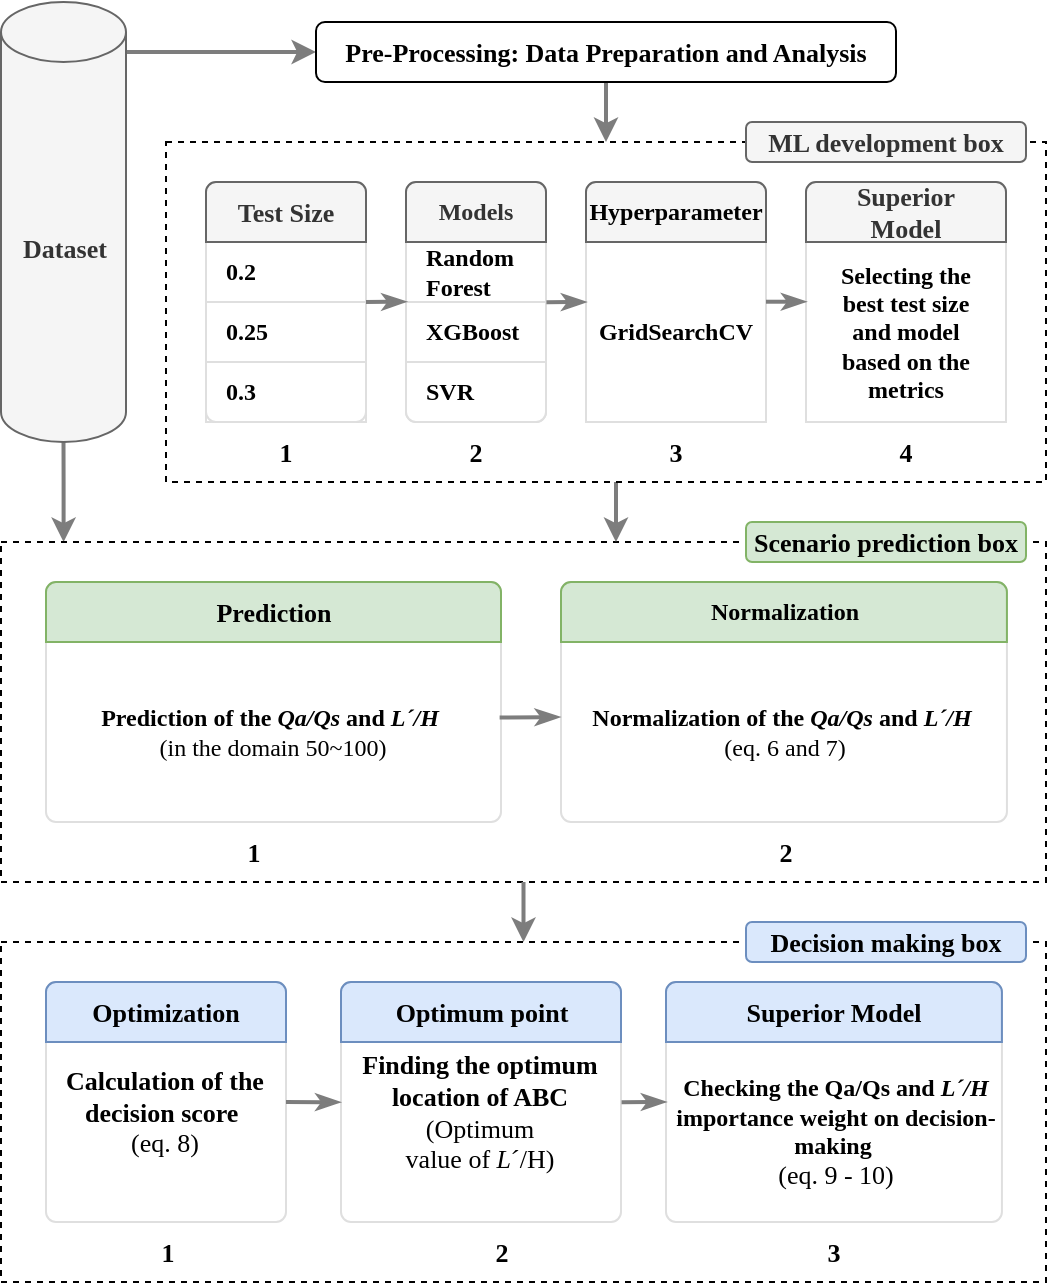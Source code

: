 <mxfile scale="1" border="0" version="27.0.9">
  <diagram name="Page-1" id="7BReFsHe6UEO880AmATz">
    <mxGraphModel dx="631" dy="694" grid="1" gridSize="10" guides="1" tooltips="1" connect="1" arrows="1" fold="1" page="1" pageScale="1" pageWidth="850" pageHeight="1100" math="0" shadow="0">
      <root>
        <mxCell id="0" />
        <mxCell id="1" parent="0" />
        <mxCell id="-x_oDkPowXnX1ukDSX_n-116" style="edgeStyle=orthogonalEdgeStyle;rounded=0;orthogonalLoop=1;jettySize=auto;html=1;entryX=0;entryY=0.5;entryDx=0;entryDy=0;strokeWidth=2;strokeColor=light-dark(#7d7d7d, #ededed);" parent="1" target="-x_oDkPowXnX1ukDSX_n-25" edge="1">
          <mxGeometry relative="1" as="geometry">
            <Array as="points">
              <mxPoint x="1500" y="85" />
            </Array>
            <mxPoint x="1500" y="80" as="sourcePoint" />
          </mxGeometry>
        </mxCell>
        <mxCell id="-x_oDkPowXnX1ukDSX_n-117" style="edgeStyle=orthogonalEdgeStyle;rounded=0;orthogonalLoop=1;jettySize=auto;html=1;exitX=0.5;exitY=1;exitDx=0;exitDy=0;exitPerimeter=0;strokeColor=#7D7D7D;strokeWidth=2;" parent="1" source="2I92U8_iT0CuXjrcCy3k-1" target="-x_oDkPowXnX1ukDSX_n-76" edge="1">
          <mxGeometry relative="1" as="geometry">
            <Array as="points">
              <mxPoint x="1479" y="300" />
              <mxPoint x="1479" y="300" />
            </Array>
            <mxPoint x="1470" y="300" as="sourcePoint" />
          </mxGeometry>
        </mxCell>
        <mxCell id="-x_oDkPowXnX1ukDSX_n-50" style="edgeStyle=orthogonalEdgeStyle;rounded=0;orthogonalLoop=1;jettySize=auto;html=1;strokeWidth=2;strokeColor=light-dark(#7d7d7d, #ededed);" parent="1" source="-x_oDkPowXnX1ukDSX_n-25" target="-x_oDkPowXnX1ukDSX_n-27" edge="1">
          <mxGeometry relative="1" as="geometry" />
        </mxCell>
        <mxCell id="-x_oDkPowXnX1ukDSX_n-25" value="&lt;div style=&quot;font-size: 13px;&quot;&gt;Pre-Processing: Data Preparation and Analysis&lt;/div&gt;" style="rounded=1;whiteSpace=wrap;html=1;fontSize=13;fontFamily=Times New Roman;fontStyle=1" parent="1" vertex="1">
          <mxGeometry x="1605" y="70" width="290" height="30" as="geometry" />
        </mxCell>
        <mxCell id="-x_oDkPowXnX1ukDSX_n-75" value="" style="group" parent="1" vertex="1" connectable="0">
          <mxGeometry x="1447.5" y="330" width="522.5" height="170" as="geometry" />
        </mxCell>
        <mxCell id="-x_oDkPowXnX1ukDSX_n-76" value="&lt;div style=&quot;font-size: 13px;&quot;&gt;&lt;br&gt;&lt;/div&gt;" style="rounded=0;whiteSpace=wrap;html=1;fontSize=13;dashed=1;fontFamily=Times New Roman;fontStyle=1" parent="-x_oDkPowXnX1ukDSX_n-75" vertex="1">
          <mxGeometry width="522.5" height="170" as="geometry" />
        </mxCell>
        <mxCell id="-x_oDkPowXnX1ukDSX_n-78" value="" style="html=1;shadow=0;dashed=0;shape=mxgraph.bootstrap.rrect;rSize=5;strokeColor=#DFDFDF;html=1;whiteSpace=wrap;fillColor=#FFFFFF;fontColor=#000000;fontFamily=Times New Roman;fontStyle=1" parent="-x_oDkPowXnX1ukDSX_n-75" vertex="1">
          <mxGeometry x="280" y="20" width="222.96" height="120" as="geometry" />
        </mxCell>
        <mxCell id="-x_oDkPowXnX1ukDSX_n-79" value="Normalization" style="html=1;shadow=0;dashed=0;shape=mxgraph.bootstrap.topButton;rSize=5;strokeColor=#82b366;fillColor=#d5e8d4;perimeter=none;whiteSpace=wrap;resizeWidth=1;align=center;spacing=10;fontFamily=Times New Roman;fontStyle=1" parent="-x_oDkPowXnX1ukDSX_n-78" vertex="1">
          <mxGeometry width="222.96" height="30" relative="1" as="geometry" />
        </mxCell>
        <mxCell id="-x_oDkPowXnX1ukDSX_n-98" value="&lt;div style=&quot;&quot;&gt;&lt;span style=&quot;background-color: initial;&quot;&gt;&lt;font face=&quot;Times New Roman&quot;&gt;&lt;b&gt;Normalization of the &lt;i&gt;Qa/Qs&lt;/i&gt; and &lt;i&gt;Lˊ/H&lt;/i&gt;&amp;nbsp;&lt;/b&gt;&lt;/font&gt;&lt;/span&gt;&lt;/div&gt;&lt;div style=&quot;&quot;&gt;&lt;span style=&quot;background-color: initial;&quot;&gt;&lt;font face=&quot;Times New Roman&quot;&gt;(eq. 6 and 7)&lt;/font&gt;&lt;/span&gt;&lt;/div&gt;" style="text;html=1;align=center;verticalAlign=middle;whiteSpace=wrap;rounded=0;" parent="-x_oDkPowXnX1ukDSX_n-78" vertex="1">
          <mxGeometry x="4.185" y="60" width="214.599" height="30" as="geometry" />
        </mxCell>
        <mxCell id="-x_oDkPowXnX1ukDSX_n-83" value="&lt;span style=&quot;color: rgba(0, 0, 0, 0); font-family: monospace; font-size: 0px; font-weight: 400; text-align: start; text-wrap: nowrap;&quot;&gt;%3CmxGraphModel%3E%3Croot%3E%3CmxCell%20id%3D%220%22%2F%3E%3CmxCell%20id%3D%221%22%20parent%3D%220%22%2F%3E%3CmxCell%20id%3D%222%22%20value%3D%22%22%20style%3D%22html%3D1%3Bshadow%3D0%3Bdashed%3D0%3Bshape%3Dmxgraph.bootstrap.rrect%3BrSize%3D5%3BstrokeColor%3D%23DFDFDF%3Bhtml%3D1%3BwhiteSpace%3Dwrap%3BfillColor%3D%23FFFFFF%3BfontColor%3D%23000000%3BfontFamily%3DTimes%20New%20Roman%3BfontStyle%3D1%22%20vertex%3D%221%22%20parent%3D%221%22%3E%3CmxGeometry%20x%3D%221650.003%22%20y%3D%22360%22%20width%3D%22145.455%22%20height%3D%22120%22%20as%3D%22geometry%22%2F%3E%3C%2FmxCell%3E%3CmxCell%20id%3D%223%22%20value%3D%22Normalization%22%20style%3D%22html%3D1%3Bshadow%3D0%3Bdashed%3D0%3Bshape%3Dmxgraph.bootstrap.topButton%3BrSize%3D5%3BstrokeColor%3Dnone%3BfillColor%3D%230085FC%3BfontColor%3D%23ffffff%3Bperimeter%3Dnone%3BwhiteSpace%3Dwrap%3BresizeWidth%3D1%3Balign%3Dcenter%3Bspacing%3D10%3BfontFamily%3DTimes%20New%20Roman%3BfontStyle%3D1%22%20vertex%3D%221%22%20parent%3D%222%22%3E%3CmxGeometry%20width%3D%22145.455%22%20height%3D%2230%22%20relative%3D%221%22%20as%3D%22geometry%22%2F%3E%3C%2FmxCell%3E%3CmxCell%20id%3D%224%22%20value%3D%22%26lt%3Bspan%20style%3D%26quot%3Bfont-family%3A%20%26amp%3Bquot%3BTimes%20New%20Roman%26amp%3Bquot%3B%3B%20font-weight%3A%20700%3B%20text-align%3A%20left%3B%26quot%3B%26gt%3BNormalization%20of%20the%26amp%3Bnbsp%3B%26lt%3B%2Fspan%26gt%3B%26lt%3Bi%20style%3D%26quot%3Bbackground-color%3A%20initial%3B%20font-family%3A%20%26amp%3Bquot%3BTimes%20New%20Roman%26amp%3Bquot%3B%3B%20text-align%3A%20left%3B%20font-size%3A%20medium%3B%26quot%3B%26gt%3B%26lt%3Bspan%20style%3D%26quot%3Bfont-size%3A%2012pt%3B%20font-family%3A%20%26amp%3Bquot%3BTimes%20New%20Roman%26amp%3Bquot%3B%2C%20serif%3B%26quot%3B%26gt%3BL%CB%8A%26lt%3B%2Fspan%26gt%3B%26lt%3B%2Fi%26gt%3B%26lt%3Bspan%20style%3D%26quot%3Bbackground-color%3A%20initial%3B%20text-align%3A%20left%3B%20font-size%3A%2012pt%3B%20font-family%3A%20%26amp%3Bquot%3BTimes%20New%20Roman%26amp%3Bquot%3B%2C%20serif%3B%26quot%3B%26gt%3B%2FH%26lt%3B%2Fspan%26gt%3B%22%20style%3D%22text%3Bhtml%3D1%3Balign%3Dcenter%3BverticalAlign%3Dmiddle%3BwhiteSpace%3Dwrap%3Brounded%3D0%3B%22%20vertex%3D%221%22%20parent%3D%222%22%3E%3CmxGeometry%20y%3D%2260%22%20width%3D%22140%22%20height%3D%2230%22%20as%3D%22geometry%22%2F%3E%3C%2FmxCell%3E%3C%2Froot%3E%3C%2FmxGraphModel%3E&lt;/span&gt;" style="html=1;shadow=0;dashed=0;shape=mxgraph.bootstrap.rrect;rSize=5;strokeColor=#DFDFDF;html=1;whiteSpace=wrap;fillColor=#FFFFFF;fontColor=#000000;fontFamily=Times New Roman;fontStyle=1" parent="-x_oDkPowXnX1ukDSX_n-75" vertex="1">
          <mxGeometry x="22.5" y="20" width="227.5" height="120" as="geometry" />
        </mxCell>
        <mxCell id="-x_oDkPowXnX1ukDSX_n-84" value="&lt;span style=&quot;font-size: 13px;&quot;&gt;Prediction&lt;/span&gt;" style="html=1;shadow=0;dashed=0;shape=mxgraph.bootstrap.topButton;rSize=5;strokeColor=#82b366;fillColor=#d5e8d4;perimeter=none;whiteSpace=wrap;resizeWidth=1;align=center;spacing=10;fontFamily=Times New Roman;fontStyle=1" parent="-x_oDkPowXnX1ukDSX_n-83" vertex="1">
          <mxGeometry width="227.5" height="30" relative="1" as="geometry" />
        </mxCell>
        <mxCell id="-x_oDkPowXnX1ukDSX_n-113" value="&lt;div style=&quot;&quot;&gt;&lt;span style=&quot;background-color: initial;&quot;&gt;&lt;font face=&quot;Times New Roman&quot;&gt;&lt;b&gt;Prediction of the &lt;i&gt;Qa/Qs&lt;/i&gt; and &lt;i&gt;Lˊ/H&lt;/i&gt;&amp;nbsp;&lt;/b&gt;&lt;/font&gt;&lt;/span&gt;&lt;/div&gt;&lt;div style=&quot;&quot;&gt;&lt;span style=&quot;background-color: initial;&quot;&gt;&lt;font face=&quot;Times New Roman&quot;&gt;(in the domain 50~100)&lt;/font&gt;&lt;/span&gt;&lt;/div&gt;" style="text;html=1;align=center;verticalAlign=middle;whiteSpace=wrap;rounded=0;" parent="-x_oDkPowXnX1ukDSX_n-83" vertex="1">
          <mxGeometry x="4.27" y="60" width="218.969" height="30" as="geometry" />
        </mxCell>
        <mxCell id="-x_oDkPowXnX1ukDSX_n-92" value="&lt;span style=&quot;font-size: 13px;&quot;&gt;&lt;span style=&quot;font-style: normal;&quot;&gt;1&lt;/span&gt;&lt;/span&gt;" style="text;html=1;align=center;verticalAlign=middle;whiteSpace=wrap;rounded=0;fontFamily=Times New Roman;fontStyle=3;rotation=0;" parent="-x_oDkPowXnX1ukDSX_n-75" vertex="1">
          <mxGeometry x="116.25" y="140" width="20" height="30" as="geometry" />
        </mxCell>
        <mxCell id="-x_oDkPowXnX1ukDSX_n-93" value="&lt;span style=&quot;font-size: 13px;&quot;&gt;2&lt;/span&gt;" style="text;html=1;align=center;verticalAlign=middle;whiteSpace=wrap;rounded=0;fontFamily=Times New Roman;fontStyle=1;rotation=0;" parent="-x_oDkPowXnX1ukDSX_n-75" vertex="1">
          <mxGeometry x="382.73" y="140" width="20" height="30" as="geometry" />
        </mxCell>
        <mxCell id="wV_0ZwVHH5HrXNF6ROUO-35" value="" style="endArrow=classicThin;html=1;rounded=0;endFill=1;fillColor=none;endWidth=5.714;entryX=-0.003;entryY=0.563;entryDx=0;entryDy=0;entryPerimeter=0;exitX=0.997;exitY=0.565;exitDx=0;exitDy=0;exitPerimeter=0;strokeWidth=2;strokeColor=light-dark(#7d7d7d, #ededed);" parent="-x_oDkPowXnX1ukDSX_n-75" source="-x_oDkPowXnX1ukDSX_n-83" target="-x_oDkPowXnX1ukDSX_n-78" edge="1">
          <mxGeometry width="50" height="50" relative="1" as="geometry">
            <mxPoint x="242.5" y="88" as="sourcePoint" />
            <mxPoint x="112.5" y="188.434" as="targetPoint" />
          </mxGeometry>
        </mxCell>
        <mxCell id="-x_oDkPowXnX1ukDSX_n-118" style="edgeStyle=orthogonalEdgeStyle;rounded=0;orthogonalLoop=1;jettySize=auto;html=1;strokeWidth=2;strokeColor=light-dark(#7d7d7d, #ededed);" parent="1" source="-x_oDkPowXnX1ukDSX_n-27" target="-x_oDkPowXnX1ukDSX_n-76" edge="1">
          <mxGeometry relative="1" as="geometry">
            <Array as="points">
              <mxPoint x="1755" y="320" />
              <mxPoint x="1755" y="320" />
            </Array>
          </mxGeometry>
        </mxCell>
        <mxCell id="-x_oDkPowXnX1ukDSX_n-27" value="-" style="rounded=0;whiteSpace=wrap;html=1;fontSize=13;dashed=1;fontFamily=Times New Roman;fontStyle=1" parent="1" vertex="1">
          <mxGeometry x="1530" y="130" width="440" height="170" as="geometry" />
        </mxCell>
        <mxCell id="-x_oDkPowXnX1ukDSX_n-34" value="" style="html=1;shadow=0;dashed=0;shape=mxgraph.bootstrap.rrect;rSize=5;strokeColor=#DFDFDF;html=1;whiteSpace=wrap;fillColor=#FFFFFF;fontColor=#000000;fontFamily=Times New Roman;fontStyle=1" parent="1" vertex="1">
          <mxGeometry x="1550" y="150" width="80" height="120" as="geometry" />
        </mxCell>
        <mxCell id="-x_oDkPowXnX1ukDSX_n-36" value="0.2" style="strokeColor=inherit;fillColor=inherit;gradientColor=inherit;fontColor=inherit;html=1;shadow=0;dashed=0;perimeter=none;whiteSpace=wrap;resizeWidth=1;align=left;spacing=10;fontFamily=Times New Roman;fontStyle=1" parent="-x_oDkPowXnX1ukDSX_n-34" vertex="1">
          <mxGeometry width="80" height="30" relative="1" as="geometry">
            <mxPoint y="30" as="offset" />
          </mxGeometry>
        </mxCell>
        <mxCell id="-x_oDkPowXnX1ukDSX_n-37" value="0.25" style="strokeColor=inherit;fillColor=inherit;gradientColor=inherit;fontColor=inherit;html=1;shadow=0;dashed=0;perimeter=none;whiteSpace=wrap;resizeWidth=1;align=left;spacing=10;fontFamily=Times New Roman;fontStyle=1" parent="-x_oDkPowXnX1ukDSX_n-34" vertex="1">
          <mxGeometry width="80" height="30" relative="1" as="geometry">
            <mxPoint y="60" as="offset" />
          </mxGeometry>
        </mxCell>
        <mxCell id="-x_oDkPowXnX1ukDSX_n-38" value="0.4" style="strokeColor=inherit;fillColor=inherit;gradientColor=inherit;fontColor=inherit;html=1;shadow=0;dashed=0;perimeter=none;whiteSpace=wrap;resizeWidth=1;align=left;spacing=10;fontFamily=Times New Roman;fontStyle=1" parent="-x_oDkPowXnX1ukDSX_n-34" vertex="1">
          <mxGeometry width="80" height="30" relative="1" as="geometry">
            <mxPoint y="90" as="offset" />
          </mxGeometry>
        </mxCell>
        <mxCell id="-x_oDkPowXnX1ukDSX_n-39" value="0.3" style="strokeColor=inherit;fillColor=inherit;gradientColor=inherit;fontColor=inherit;html=1;shadow=0;dashed=0;shape=mxgraph.bootstrap.bottomButton;rSize=5;perimeter=none;whiteSpace=wrap;resizeWidth=1;resizeHeight=0;align=left;spacing=10;fontFamily=Times New Roman;fontStyle=1" parent="-x_oDkPowXnX1ukDSX_n-34" vertex="1">
          <mxGeometry y="1" width="80" height="30" relative="1" as="geometry">
            <mxPoint y="-30" as="offset" />
          </mxGeometry>
        </mxCell>
        <mxCell id="-x_oDkPowXnX1ukDSX_n-35" value="&lt;span style=&quot;font-size: 13px;&quot;&gt;Test Size&lt;/span&gt;" style="html=1;shadow=0;dashed=0;shape=mxgraph.bootstrap.topButton;rSize=5;strokeColor=#666666;fillColor=#f5f5f5;fontColor=#333333;perimeter=none;whiteSpace=wrap;resizeWidth=1;align=center;spacing=10;fontFamily=Times New Roman;fontStyle=1" parent="-x_oDkPowXnX1ukDSX_n-34" vertex="1">
          <mxGeometry width="80" height="30" relative="1" as="geometry" />
        </mxCell>
        <mxCell id="-x_oDkPowXnX1ukDSX_n-41" value="" style="html=1;shadow=0;dashed=0;shape=mxgraph.bootstrap.rrect;rSize=5;strokeColor=#DFDFDF;html=1;whiteSpace=wrap;fillColor=#FFFFFF;fontColor=#000000;fontFamily=Times New Roman;fontStyle=1;align=center;" parent="1" vertex="1">
          <mxGeometry x="1740" y="150" width="90" height="120" as="geometry" />
        </mxCell>
        <mxCell id="-x_oDkPowXnX1ukDSX_n-43" value="&lt;a target=&quot;_blank&quot; href=&quot;https://towardsdatascience.com/gridsearchcv-for-beginners-db48a90114ee&quot; style=&quot;text-decoration-line: none; touch-action: manipulation; background-color: rgb(255, 255, 255);&quot;&gt;&lt;font face=&quot;Times New Roman&quot; style=&quot;font-size: 12px;&quot; color=&quot;#000000&quot;&gt;GridSearchCV&lt;/font&gt;&lt;/a&gt;" style="strokeColor=inherit;fillColor=inherit;gradientColor=inherit;fontColor=inherit;html=1;shadow=0;dashed=0;perimeter=none;whiteSpace=wrap;resizeWidth=1;align=center;spacing=10;fontFamily=Times New Roman;fontStyle=1" parent="-x_oDkPowXnX1ukDSX_n-41" vertex="1">
          <mxGeometry width="89.997" height="90" relative="1" as="geometry">
            <mxPoint y="30" as="offset" />
          </mxGeometry>
        </mxCell>
        <mxCell id="-x_oDkPowXnX1ukDSX_n-42" value="&lt;span style=&quot;&quot;&gt;&lt;font style=&quot;font-size: 12px;&quot; color=&quot;#000000&quot;&gt;Hyperparameter&lt;/font&gt;&lt;/span&gt;" style="html=1;shadow=0;dashed=0;shape=mxgraph.bootstrap.topButton;rSize=5;strokeColor=#666666;fillColor=#f5f5f5;fontColor=#333333;perimeter=none;whiteSpace=wrap;resizeWidth=1;align=center;spacing=10;fontFamily=Times New Roman;fontStyle=1" parent="-x_oDkPowXnX1ukDSX_n-41" vertex="1">
          <mxGeometry width="90" height="30" relative="1" as="geometry" />
        </mxCell>
        <mxCell id="-x_oDkPowXnX1ukDSX_n-52" value="&lt;span style=&quot;font-size: 13px;&quot;&gt;1&lt;/span&gt;" style="text;html=1;align=center;verticalAlign=middle;whiteSpace=wrap;rounded=0;fontFamily=Times New Roman;fontStyle=1;rotation=0;" parent="1" vertex="1">
          <mxGeometry x="1580" y="270" width="20" height="30" as="geometry" />
        </mxCell>
        <mxCell id="-x_oDkPowXnX1ukDSX_n-53" value="&lt;span style=&quot;font-size: 13px;&quot;&gt;2&lt;/span&gt;" style="text;html=1;align=center;verticalAlign=middle;whiteSpace=wrap;rounded=0;fontFamily=Times New Roman;fontStyle=1;rotation=0;" parent="1" vertex="1">
          <mxGeometry x="1675" y="270" width="20" height="30" as="geometry" />
        </mxCell>
        <mxCell id="-x_oDkPowXnX1ukDSX_n-54" value="&lt;span style=&quot;font-size: 13px;&quot;&gt;3&lt;/span&gt;" style="text;html=1;align=center;verticalAlign=middle;whiteSpace=wrap;rounded=0;fontFamily=Times New Roman;fontStyle=1;rotation=0;" parent="1" vertex="1">
          <mxGeometry x="1775" y="270" width="20" height="30" as="geometry" />
        </mxCell>
        <mxCell id="-x_oDkPowXnX1ukDSX_n-119" value="" style="group" parent="1" vertex="1" connectable="0">
          <mxGeometry x="1447.5" y="530" width="522.5" height="170" as="geometry" />
        </mxCell>
        <mxCell id="-x_oDkPowXnX1ukDSX_n-120" value="&lt;div style=&quot;font-size: 13px;&quot;&gt;&lt;br&gt;&lt;/div&gt;" style="rounded=0;whiteSpace=wrap;html=1;fontSize=13;dashed=1;fontFamily=Times New Roman;fontStyle=1" parent="-x_oDkPowXnX1ukDSX_n-119" vertex="1">
          <mxGeometry width="522.5" height="170" as="geometry" />
        </mxCell>
        <mxCell id="-x_oDkPowXnX1ukDSX_n-125" value="&lt;span style=&quot;color: rgba(0, 0, 0, 0); font-family: monospace; font-size: 0px; font-weight: 400; text-align: start; text-wrap: nowrap;&quot;&gt;%3CmxGraphModel%3E%3Croot%3E%3CmxCell%20id%3D%220%22%2F%3E%3CmxCell%20id%3D%221%22%20parent%3D%220%22%2F%3E%3CmxCell%20id%3D%222%22%20value%3D%22%22%20style%3D%22html%3D1%3Bshadow%3D0%3Bdashed%3D0%3Bshape%3Dmxgraph.bootstrap.rrect%3BrSize%3D5%3BstrokeColor%3D%23DFDFDF%3Bhtml%3D1%3BwhiteSpace%3Dwrap%3BfillColor%3D%23FFFFFF%3BfontColor%3D%23000000%3BfontFamily%3DTimes%20New%20Roman%3BfontStyle%3D1%22%20vertex%3D%221%22%20parent%3D%221%22%3E%3CmxGeometry%20x%3D%221650.003%22%20y%3D%22360%22%20width%3D%22145.455%22%20height%3D%22120%22%20as%3D%22geometry%22%2F%3E%3C%2FmxCell%3E%3CmxCell%20id%3D%223%22%20value%3D%22Normalization%22%20style%3D%22html%3D1%3Bshadow%3D0%3Bdashed%3D0%3Bshape%3Dmxgraph.bootstrap.topButton%3BrSize%3D5%3BstrokeColor%3Dnone%3BfillColor%3D%230085FC%3BfontColor%3D%23ffffff%3Bperimeter%3Dnone%3BwhiteSpace%3Dwrap%3BresizeWidth%3D1%3Balign%3Dcenter%3Bspacing%3D10%3BfontFamily%3DTimes%20New%20Roman%3BfontStyle%3D1%22%20vertex%3D%221%22%20parent%3D%222%22%3E%3CmxGeometry%20width%3D%22145.455%22%20height%3D%2230%22%20relative%3D%221%22%20as%3D%22geometry%22%2F%3E%3C%2FmxCell%3E%3CmxCell%20id%3D%224%22%20value%3D%22%26lt%3Bspan%20style%3D%26quot%3Bfont-family%3A%20%26amp%3Bquot%3BTimes%20New%20Roman%26amp%3Bquot%3B%3B%20font-weight%3A%20700%3B%20text-align%3A%20left%3B%26quot%3B%26gt%3BNormalization%20of%20the%26amp%3Bnbsp%3B%26lt%3B%2Fspan%26gt%3B%26lt%3Bi%20style%3D%26quot%3Bbackground-color%3A%20initial%3B%20font-family%3A%20%26amp%3Bquot%3BTimes%20New%20Roman%26amp%3Bquot%3B%3B%20text-align%3A%20left%3B%20font-size%3A%20medium%3B%26quot%3B%26gt%3B%26lt%3Bspan%20style%3D%26quot%3Bfont-size%3A%2012pt%3B%20font-family%3A%20%26amp%3Bquot%3BTimes%20New%20Roman%26amp%3Bquot%3B%2C%20serif%3B%26quot%3B%26gt%3BL%CB%8A%26lt%3B%2Fspan%26gt%3B%26lt%3B%2Fi%26gt%3B%26lt%3Bspan%20style%3D%26quot%3Bbackground-color%3A%20initial%3B%20text-align%3A%20left%3B%20font-size%3A%2012pt%3B%20font-family%3A%20%26amp%3Bquot%3BTimes%20New%20Roman%26amp%3Bquot%3B%2C%20serif%3B%26quot%3B%26gt%3B%2FH%26lt%3B%2Fspan%26gt%3B%22%20style%3D%22text%3Bhtml%3D1%3Balign%3Dcenter%3BverticalAlign%3Dmiddle%3BwhiteSpace%3Dwrap%3Brounded%3D0%3B%22%20vertex%3D%221%22%20parent%3D%222%22%3E%3CmxGeometry%20y%3D%2260%22%20width%3D%22140%22%20height%3D%2230%22%20as%3D%22geometry%22%2F%3E%3C%2FmxCell%3E%3C%2Froot%3E%3C%2FmxGraphModel%3E&lt;/span&gt;" style="html=1;shadow=0;dashed=0;shape=mxgraph.bootstrap.rrect;rSize=5;strokeColor=#DFDFDF;html=1;whiteSpace=wrap;fillColor=#FFFFFF;fontColor=#000000;fontFamily=Times New Roman;fontStyle=1" parent="-x_oDkPowXnX1ukDSX_n-119" vertex="1">
          <mxGeometry x="170" y="20" width="140" height="120" as="geometry" />
        </mxCell>
        <mxCell id="-x_oDkPowXnX1ukDSX_n-126" value="&lt;span style=&quot;font-size: 13px;&quot;&gt;Optimum point&lt;/span&gt;" style="html=1;shadow=0;dashed=0;shape=mxgraph.bootstrap.topButton;rSize=5;strokeColor=#6c8ebf;fillColor=#dae8fc;perimeter=none;whiteSpace=wrap;resizeWidth=1;align=center;spacing=10;fontFamily=Times New Roman;fontStyle=1" parent="-x_oDkPowXnX1ukDSX_n-125" vertex="1">
          <mxGeometry width="140.0" height="30" relative="1" as="geometry" />
        </mxCell>
        <mxCell id="-x_oDkPowXnX1ukDSX_n-133" value="&lt;div style=&quot;&quot;&gt;&lt;font style=&quot;font-size: 13px;&quot;&gt;&lt;span style=&quot;font-family: &amp;quot;Times New Roman&amp;quot;; font-weight: 700;&quot;&gt;Finding the optimum location of ABC &lt;/span&gt;&lt;span style=&quot;font-family: &amp;quot;Times New Roman&amp;quot;;&quot;&gt;(&lt;/span&gt;&lt;span style=&quot;font-family: &amp;quot;Times New Roman&amp;quot;; background-color: initial;&quot;&gt;Optimum value&lt;/span&gt;&lt;span style=&quot;background-color: initial; font-family: &amp;quot;Times New Roman&amp;quot;;&quot;&gt;&amp;nbsp;of&amp;nbsp;&lt;/span&gt;&lt;i style=&quot;background-color: initial; font-family: &amp;quot;Times New Roman&amp;quot;; text-align: start;&quot;&gt;&lt;span style=&quot;font-family: &amp;quot;Times New Roman&amp;quot;, serif;&quot;&gt;Lˊ&lt;/span&gt;&lt;/i&gt;&lt;span style=&quot;background-color: initial; text-align: start; font-family: &amp;quot;Times New Roman&amp;quot;, serif;&quot;&gt;/H)&lt;/span&gt;&lt;/font&gt;&lt;/div&gt;" style="text;html=1;align=center;verticalAlign=middle;whiteSpace=wrap;rounded=0;" parent="-x_oDkPowXnX1ukDSX_n-125" vertex="1">
          <mxGeometry x="3.218" y="50" width="132.166" height="30" as="geometry" />
        </mxCell>
        <mxCell id="-x_oDkPowXnX1ukDSX_n-127" value="" style="html=1;shadow=0;dashed=0;shape=mxgraph.bootstrap.rrect;rSize=5;strokeColor=#DFDFDF;html=1;whiteSpace=wrap;fillColor=#FFFFFF;fontColor=#000000;fontFamily=Times New Roman;fontStyle=1;align=center;" parent="-x_oDkPowXnX1ukDSX_n-119" vertex="1">
          <mxGeometry x="332.5" y="20" width="167.96" height="120" as="geometry" />
        </mxCell>
        <mxCell id="-x_oDkPowXnX1ukDSX_n-128" value="&lt;span style=&quot;font-size: 13px;&quot;&gt;Superior Model&lt;/span&gt;" style="html=1;shadow=0;dashed=0;shape=mxgraph.bootstrap.topButton;rSize=5;strokeColor=#6c8ebf;fillColor=#dae8fc;perimeter=none;whiteSpace=wrap;resizeWidth=1;align=center;spacing=10;fontFamily=Times New Roman;fontStyle=1" parent="-x_oDkPowXnX1ukDSX_n-127" vertex="1">
          <mxGeometry width="167.96" height="30" relative="1" as="geometry" />
        </mxCell>
        <mxCell id="-x_oDkPowXnX1ukDSX_n-136" value="&lt;div style=&quot;&quot;&gt;&lt;span style=&quot;font-family: &amp;quot;Times New Roman&amp;quot;; font-weight: 700;&quot;&gt;Checking the Qa/Qs and &lt;i&gt;Lˊ/H&lt;/i&gt; importance weight on decision-making&amp;nbsp;&lt;/span&gt;&lt;/div&gt;&lt;div style=&quot;&quot;&gt;&lt;span style=&quot;font-family: &amp;quot;Times New Roman&amp;quot;; font-size: 13px; background-color: initial;&quot;&gt;(eq. 9 - 10)&lt;/span&gt;&lt;br&gt;&lt;/div&gt;" style="text;html=1;align=center;verticalAlign=middle;whiteSpace=wrap;rounded=0;" parent="-x_oDkPowXnX1ukDSX_n-127" vertex="1">
          <mxGeometry x="2.46" y="40" width="165.5" height="70" as="geometry" />
        </mxCell>
        <mxCell id="-x_oDkPowXnX1ukDSX_n-130" value="&lt;span style=&quot;font-size: 13px;&quot;&gt;1&lt;/span&gt;" style="text;html=1;align=center;verticalAlign=middle;whiteSpace=wrap;rounded=0;fontFamily=Times New Roman;fontStyle=1;rotation=0;" parent="-x_oDkPowXnX1ukDSX_n-119" vertex="1">
          <mxGeometry x="73.01" y="140" width="20" height="30" as="geometry" />
        </mxCell>
        <mxCell id="-x_oDkPowXnX1ukDSX_n-132" value="&lt;span style=&quot;font-size: 13px;&quot;&gt;3&lt;/span&gt;" style="text;html=1;align=center;verticalAlign=middle;whiteSpace=wrap;rounded=0;fontFamily=Times New Roman;fontStyle=1;rotation=0;" parent="-x_oDkPowXnX1ukDSX_n-119" vertex="1">
          <mxGeometry x="406.99" y="140" width="20" height="30" as="geometry" />
        </mxCell>
        <mxCell id="01fc5HzPbgNm9N6bJ543-18" value="&lt;span style=&quot;color: rgba(0, 0, 0, 0); font-family: monospace; font-size: 0px; font-weight: 400; text-align: start; text-wrap: nowrap;&quot;&gt;%3CmxGraphModel%3E%3Croot%3E%3CmxCell%20id%3D%220%22%2F%3E%3CmxCell%20id%3D%221%22%20parent%3D%220%22%2F%3E%3CmxCell%20id%3D%222%22%20value%3D%22%22%20style%3D%22html%3D1%3Bshadow%3D0%3Bdashed%3D0%3Bshape%3Dmxgraph.bootstrap.rrect%3BrSize%3D5%3BstrokeColor%3D%23DFDFDF%3Bhtml%3D1%3BwhiteSpace%3Dwrap%3BfillColor%3D%23FFFFFF%3BfontColor%3D%23000000%3BfontFamily%3DTimes%20New%20Roman%3BfontStyle%3D1%22%20vertex%3D%221%22%20parent%3D%221%22%3E%3CmxGeometry%20x%3D%221650.003%22%20y%3D%22360%22%20width%3D%22145.455%22%20height%3D%22120%22%20as%3D%22geometry%22%2F%3E%3C%2FmxCell%3E%3CmxCell%20id%3D%223%22%20value%3D%22Normalization%22%20style%3D%22html%3D1%3Bshadow%3D0%3Bdashed%3D0%3Bshape%3Dmxgraph.bootstrap.topButton%3BrSize%3D5%3BstrokeColor%3Dnone%3BfillColor%3D%230085FC%3BfontColor%3D%23ffffff%3Bperimeter%3Dnone%3BwhiteSpace%3Dwrap%3BresizeWidth%3D1%3Balign%3Dcenter%3Bspacing%3D10%3BfontFamily%3DTimes%20New%20Roman%3BfontStyle%3D1%22%20vertex%3D%221%22%20parent%3D%222%22%3E%3CmxGeometry%20width%3D%22145.455%22%20height%3D%2230%22%20relative%3D%221%22%20as%3D%22geometry%22%2F%3E%3C%2FmxCell%3E%3CmxCell%20id%3D%224%22%20value%3D%22%26lt%3Bspan%20style%3D%26quot%3Bfont-family%3A%20%26amp%3Bquot%3BTimes%20New%20Roman%26amp%3Bquot%3B%3B%20font-weight%3A%20700%3B%20text-align%3A%20left%3B%26quot%3B%26gt%3BNormalization%20of%20the%26amp%3Bnbsp%3B%26lt%3B%2Fspan%26gt%3B%26lt%3Bi%20style%3D%26quot%3Bbackground-color%3A%20initial%3B%20font-family%3A%20%26amp%3Bquot%3BTimes%20New%20Roman%26amp%3Bquot%3B%3B%20text-align%3A%20left%3B%20font-size%3A%20medium%3B%26quot%3B%26gt%3B%26lt%3Bspan%20style%3D%26quot%3Bfont-size%3A%2012pt%3B%20font-family%3A%20%26amp%3Bquot%3BTimes%20New%20Roman%26amp%3Bquot%3B%2C%20serif%3B%26quot%3B%26gt%3BL%CB%8A%26lt%3B%2Fspan%26gt%3B%26lt%3B%2Fi%26gt%3B%26lt%3Bspan%20style%3D%26quot%3Bbackground-color%3A%20initial%3B%20text-align%3A%20left%3B%20font-size%3A%2012pt%3B%20font-family%3A%20%26amp%3Bquot%3BTimes%20New%20Roman%26amp%3Bquot%3B%2C%20serif%3B%26quot%3B%26gt%3B%2FH%26lt%3B%2Fspan%26gt%3B%22%20style%3D%22text%3Bhtml%3D1%3Balign%3Dcenter%3BverticalAlign%3Dmiddle%3BwhiteSpace%3Dwrap%3Brounded%3D0%3B%22%20vertex%3D%221%22%20parent%3D%222%22%3E%3CmxGeometry%20y%3D%2260%22%20width%3D%22140%22%20height%3D%2230%22%20as%3D%22geometry%22%2F%3E%3C%2FmxCell%3E%3C%2Froot%3E%3C%2FmxGraphModel%3E&lt;/span&gt;" style="html=1;shadow=0;dashed=0;shape=mxgraph.bootstrap.rrect;rSize=5;strokeColor=#DFDFDF;html=1;whiteSpace=wrap;fillColor=#FFFFFF;fontColor=#000000;fontFamily=Times New Roman;fontStyle=1" parent="-x_oDkPowXnX1ukDSX_n-119" vertex="1">
          <mxGeometry x="22.5" y="20" width="120" height="120" as="geometry" />
        </mxCell>
        <mxCell id="01fc5HzPbgNm9N6bJ543-19" value="&lt;span style=&quot;font-size: 13px;&quot;&gt;Optimization&lt;/span&gt;" style="html=1;shadow=0;dashed=0;shape=mxgraph.bootstrap.topButton;rSize=5;strokeColor=#6c8ebf;fillColor=#dae8fc;perimeter=none;whiteSpace=wrap;resizeWidth=1;align=center;spacing=10;fontFamily=Times New Roman;fontStyle=1" parent="01fc5HzPbgNm9N6bJ543-18" vertex="1">
          <mxGeometry width="120.0" height="30" relative="1" as="geometry" />
        </mxCell>
        <mxCell id="01fc5HzPbgNm9N6bJ543-20" value="&lt;div style=&quot;&quot;&gt;&lt;font face=&quot;Times New Roman&quot;&gt;&lt;span style=&quot;font-size: 13px;&quot;&gt;&lt;b&gt;Calculation of the decision score&amp;nbsp;&lt;/b&gt;&lt;/span&gt;&lt;/font&gt;&lt;/div&gt;&lt;div style=&quot;&quot;&gt;&lt;font face=&quot;Times New Roman&quot;&gt;&lt;span style=&quot;font-size: 13px;&quot;&gt;(eq. 8)&lt;/span&gt;&lt;/font&gt;&lt;br&gt;&lt;/div&gt;" style="text;html=1;align=center;verticalAlign=middle;whiteSpace=wrap;rounded=0;" parent="01fc5HzPbgNm9N6bJ543-18" vertex="1">
          <mxGeometry x="2.759" y="50" width="113.285" height="30" as="geometry" />
        </mxCell>
        <mxCell id="01fc5HzPbgNm9N6bJ543-21" value="&lt;span style=&quot;font-size: 13px;&quot;&gt;2&lt;/span&gt;" style="text;html=1;align=center;verticalAlign=middle;whiteSpace=wrap;rounded=0;fontFamily=Times New Roman;fontStyle=1;rotation=0;" parent="-x_oDkPowXnX1ukDSX_n-119" vertex="1">
          <mxGeometry x="240.51" y="140" width="20" height="30" as="geometry" />
        </mxCell>
        <mxCell id="wV_0ZwVHH5HrXNF6ROUO-29" value="" style="endArrow=classicThin;html=1;rounded=0;endFill=1;fillColor=none;endWidth=5.714;strokeWidth=2;strokeColor=light-dark(#7d7d7d, #ededed);entryX=-0.003;entryY=0.501;entryDx=0;entryDy=0;entryPerimeter=0;" parent="-x_oDkPowXnX1ukDSX_n-119" edge="1" target="-x_oDkPowXnX1ukDSX_n-125">
          <mxGeometry width="50" height="50" relative="1" as="geometry">
            <mxPoint x="142.5" y="80" as="sourcePoint" />
            <mxPoint x="168.5" y="80" as="targetPoint" />
            <Array as="points" />
          </mxGeometry>
        </mxCell>
        <mxCell id="01fc5HzPbgNm9N6bJ543-22" value="" style="endArrow=classicThin;html=1;rounded=0;endFill=1;fillColor=none;endWidth=5.714;exitX=1.002;exitY=0.501;exitDx=0;exitDy=0;exitPerimeter=0;strokeWidth=2;strokeColor=light-dark(#7d7d7d, #ededed);" parent="-x_oDkPowXnX1ukDSX_n-119" source="-x_oDkPowXnX1ukDSX_n-125" edge="1">
          <mxGeometry width="50" height="50" relative="1" as="geometry">
            <mxPoint x="312.5" y="80" as="sourcePoint" />
            <mxPoint x="332.5" y="79.95" as="targetPoint" />
          </mxGeometry>
        </mxCell>
        <mxCell id="-x_oDkPowXnX1ukDSX_n-135" value="" style="edgeStyle=orthogonalEdgeStyle;rounded=0;orthogonalLoop=1;jettySize=auto;html=1;strokeWidth=2;strokeColor=light-dark(#7d7d7d, #ededed);" parent="1" source="-x_oDkPowXnX1ukDSX_n-76" target="-x_oDkPowXnX1ukDSX_n-120" edge="1">
          <mxGeometry relative="1" as="geometry" />
        </mxCell>
        <mxCell id="-x_oDkPowXnX1ukDSX_n-29" value="" style="html=1;shadow=0;dashed=0;shape=mxgraph.bootstrap.rrect;rSize=5;strokeColor=#DFDFDF;html=1;whiteSpace=wrap;fillColor=#FFFFFF;fontColor=#000000;fontFamily=Times New Roman;fontStyle=1" parent="1" vertex="1">
          <mxGeometry x="1650" y="150" width="70" height="120" as="geometry" />
        </mxCell>
        <mxCell id="-x_oDkPowXnX1ukDSX_n-31" value="Random Forest" style="strokeColor=inherit;fillColor=inherit;gradientColor=inherit;fontColor=inherit;html=1;shadow=0;dashed=0;perimeter=none;whiteSpace=wrap;resizeWidth=1;align=left;spacing=10;fontFamily=Times New Roman;fontStyle=1" parent="-x_oDkPowXnX1ukDSX_n-29" vertex="1">
          <mxGeometry width="70" height="30" relative="1" as="geometry">
            <mxPoint y="30" as="offset" />
          </mxGeometry>
        </mxCell>
        <mxCell id="-x_oDkPowXnX1ukDSX_n-32" value="XGBoost" style="strokeColor=inherit;fillColor=inherit;gradientColor=inherit;fontColor=inherit;html=1;shadow=0;dashed=0;perimeter=none;whiteSpace=wrap;resizeWidth=1;align=left;spacing=10;fontFamily=Times New Roman;fontStyle=1" parent="-x_oDkPowXnX1ukDSX_n-29" vertex="1">
          <mxGeometry width="70" height="30" relative="1" as="geometry">
            <mxPoint y="60" as="offset" />
          </mxGeometry>
        </mxCell>
        <mxCell id="-x_oDkPowXnX1ukDSX_n-33" value="SVR" style="strokeColor=inherit;fillColor=inherit;gradientColor=inherit;fontColor=inherit;html=1;shadow=0;dashed=0;shape=mxgraph.bootstrap.bottomButton;rSize=5;perimeter=none;whiteSpace=wrap;resizeWidth=1;resizeHeight=0;align=left;spacing=10;fontFamily=Times New Roman;fontStyle=1" parent="-x_oDkPowXnX1ukDSX_n-29" vertex="1">
          <mxGeometry y="1" width="70" height="30" relative="1" as="geometry">
            <mxPoint y="-30" as="offset" />
          </mxGeometry>
        </mxCell>
        <mxCell id="-x_oDkPowXnX1ukDSX_n-30" value="Models" style="html=1;shadow=0;dashed=0;shape=mxgraph.bootstrap.topButton;rSize=5;strokeColor=#666666;fillColor=#f5f5f5;fontColor=#333333;perimeter=none;whiteSpace=wrap;resizeWidth=1;align=center;spacing=10;fontFamily=Times New Roman;fontStyle=1" parent="-x_oDkPowXnX1ukDSX_n-29" vertex="1">
          <mxGeometry width="70" height="30" relative="1" as="geometry" />
        </mxCell>
        <mxCell id="01fc5HzPbgNm9N6bJ543-7" value="" style="html=1;shadow=0;dashed=0;shape=mxgraph.bootstrap.rrect;rSize=5;strokeColor=#DFDFDF;html=1;whiteSpace=wrap;fillColor=#FFFFFF;fontColor=#000000;fontFamily=Times New Roman;fontStyle=1;align=center;" parent="1" vertex="1">
          <mxGeometry x="1850" y="150" width="100" height="120" as="geometry" />
        </mxCell>
        <mxCell id="01fc5HzPbgNm9N6bJ543-8" value="Selecting the best test size and model based on the metrics" style="strokeColor=inherit;fillColor=inherit;gradientColor=inherit;fontColor=inherit;html=1;shadow=0;dashed=0;perimeter=none;whiteSpace=wrap;resizeWidth=1;align=center;spacing=10;fontFamily=Times New Roman;fontStyle=1" parent="01fc5HzPbgNm9N6bJ543-7" vertex="1">
          <mxGeometry width="99.997" height="90" relative="1" as="geometry">
            <mxPoint y="30" as="offset" />
          </mxGeometry>
        </mxCell>
        <mxCell id="01fc5HzPbgNm9N6bJ543-9" value="&lt;span style=&quot;font-size: 13px;&quot;&gt;Superior Model&lt;/span&gt;" style="html=1;shadow=0;dashed=0;shape=mxgraph.bootstrap.topButton;rSize=5;strokeColor=#666666;fillColor=#f5f5f5;fontColor=#333333;perimeter=none;whiteSpace=wrap;resizeWidth=1;align=center;spacing=10;fontFamily=Times New Roman;fontStyle=1" parent="01fc5HzPbgNm9N6bJ543-7" vertex="1">
          <mxGeometry width="100.0" height="30" relative="1" as="geometry" />
        </mxCell>
        <mxCell id="01fc5HzPbgNm9N6bJ543-10" value="&lt;span style=&quot;font-size: 13px;&quot;&gt;4&lt;/span&gt;" style="text;html=1;align=center;verticalAlign=middle;whiteSpace=wrap;rounded=0;fontFamily=Times New Roman;fontStyle=1;rotation=0;" parent="1" vertex="1">
          <mxGeometry x="1890" y="270" width="20" height="30" as="geometry" />
        </mxCell>
        <mxCell id="01fc5HzPbgNm9N6bJ543-14" value="" style="endArrow=classicThin;html=1;rounded=0;endFill=1;fillColor=none;endWidth=5.714;entryX=0.002;entryY=-0.005;entryDx=0;entryDy=0;entryPerimeter=0;strokeWidth=2;strokeColor=light-dark(#7d7d7d, #ededed);" parent="1" target="-x_oDkPowXnX1ukDSX_n-32" edge="1">
          <mxGeometry width="50" height="50" relative="1" as="geometry">
            <mxPoint x="1630" y="210" as="sourcePoint" />
            <mxPoint x="1767.27" y="252.534" as="targetPoint" />
          </mxGeometry>
        </mxCell>
        <mxCell id="01fc5HzPbgNm9N6bJ543-15" value="" style="endArrow=classicThin;html=1;rounded=0;endFill=1;fillColor=none;endWidth=5.714;exitX=1.003;exitY=1.003;exitDx=0;exitDy=0;exitPerimeter=0;strokeWidth=2;strokeColor=light-dark(#7d7d7d, #ededed);" parent="1" source="-x_oDkPowXnX1ukDSX_n-31" edge="1">
          <mxGeometry width="50" height="50" relative="1" as="geometry">
            <mxPoint x="1730" y="270.0" as="sourcePoint" />
            <mxPoint x="1740" y="210" as="targetPoint" />
          </mxGeometry>
        </mxCell>
        <mxCell id="01fc5HzPbgNm9N6bJ543-16" value="" style="endArrow=classicThin;html=1;rounded=0;endFill=1;fillColor=none;endWidth=5.714;exitX=1.003;exitY=1.003;exitDx=0;exitDy=0;exitPerimeter=0;strokeWidth=2;strokeColor=light-dark(#7d7d7d, #ededed);" parent="1" edge="1">
          <mxGeometry width="50" height="50" relative="1" as="geometry">
            <mxPoint x="1830" y="209.86" as="sourcePoint" />
            <mxPoint x="1850" y="209.86" as="targetPoint" />
          </mxGeometry>
        </mxCell>
        <mxCell id="2I92U8_iT0CuXjrcCy3k-1" value="&lt;span style=&quot;color: rgb(51, 51, 51); font-family: &amp;quot;Times New Roman&amp;quot;; font-size: 13px; font-weight: 700;&quot;&gt;Dataset&lt;/span&gt;" style="shape=cylinder3;whiteSpace=wrap;html=1;boundedLbl=1;backgroundOutline=1;size=15;fillColor=#f5f5f5;fontColor=#333333;strokeColor=#666666;" vertex="1" parent="1">
          <mxGeometry x="1447.5" y="60" width="62.5" height="220" as="geometry" />
        </mxCell>
        <mxCell id="2I92U8_iT0CuXjrcCy3k-2" value="&lt;span style=&quot;font-family: &amp;quot;Times New Roman&amp;quot;; font-size: 13px; font-weight: 700;&quot;&gt;ML development box&lt;/span&gt;" style="rounded=1;whiteSpace=wrap;html=1;fillColor=#f5f5f5;fontColor=#333333;strokeColor=#666666;" vertex="1" parent="1">
          <mxGeometry x="1820" y="120" width="140" height="20" as="geometry" />
        </mxCell>
        <mxCell id="2I92U8_iT0CuXjrcCy3k-4" value="&lt;span style=&quot;color: rgb(0, 0, 0); font-family: &amp;quot;Times New Roman&amp;quot;; font-size: 13px; font-weight: 700;&quot;&gt;Scenario prediction box&lt;/span&gt;" style="rounded=1;whiteSpace=wrap;html=1;fillColor=#d5e8d4;strokeColor=#82b366;" vertex="1" parent="1">
          <mxGeometry x="1820" y="320" width="140" height="20" as="geometry" />
        </mxCell>
        <mxCell id="2I92U8_iT0CuXjrcCy3k-5" value="&lt;span style=&quot;font-family: &amp;quot;Times New Roman&amp;quot;; font-size: 13px; font-weight: 700;&quot;&gt;Decision making box&lt;/span&gt;" style="rounded=1;whiteSpace=wrap;html=1;fillColor=#dae8fc;strokeColor=#6c8ebf;" vertex="1" parent="1">
          <mxGeometry x="1820" y="520" width="140" height="20" as="geometry" />
        </mxCell>
      </root>
    </mxGraphModel>
  </diagram>
</mxfile>
